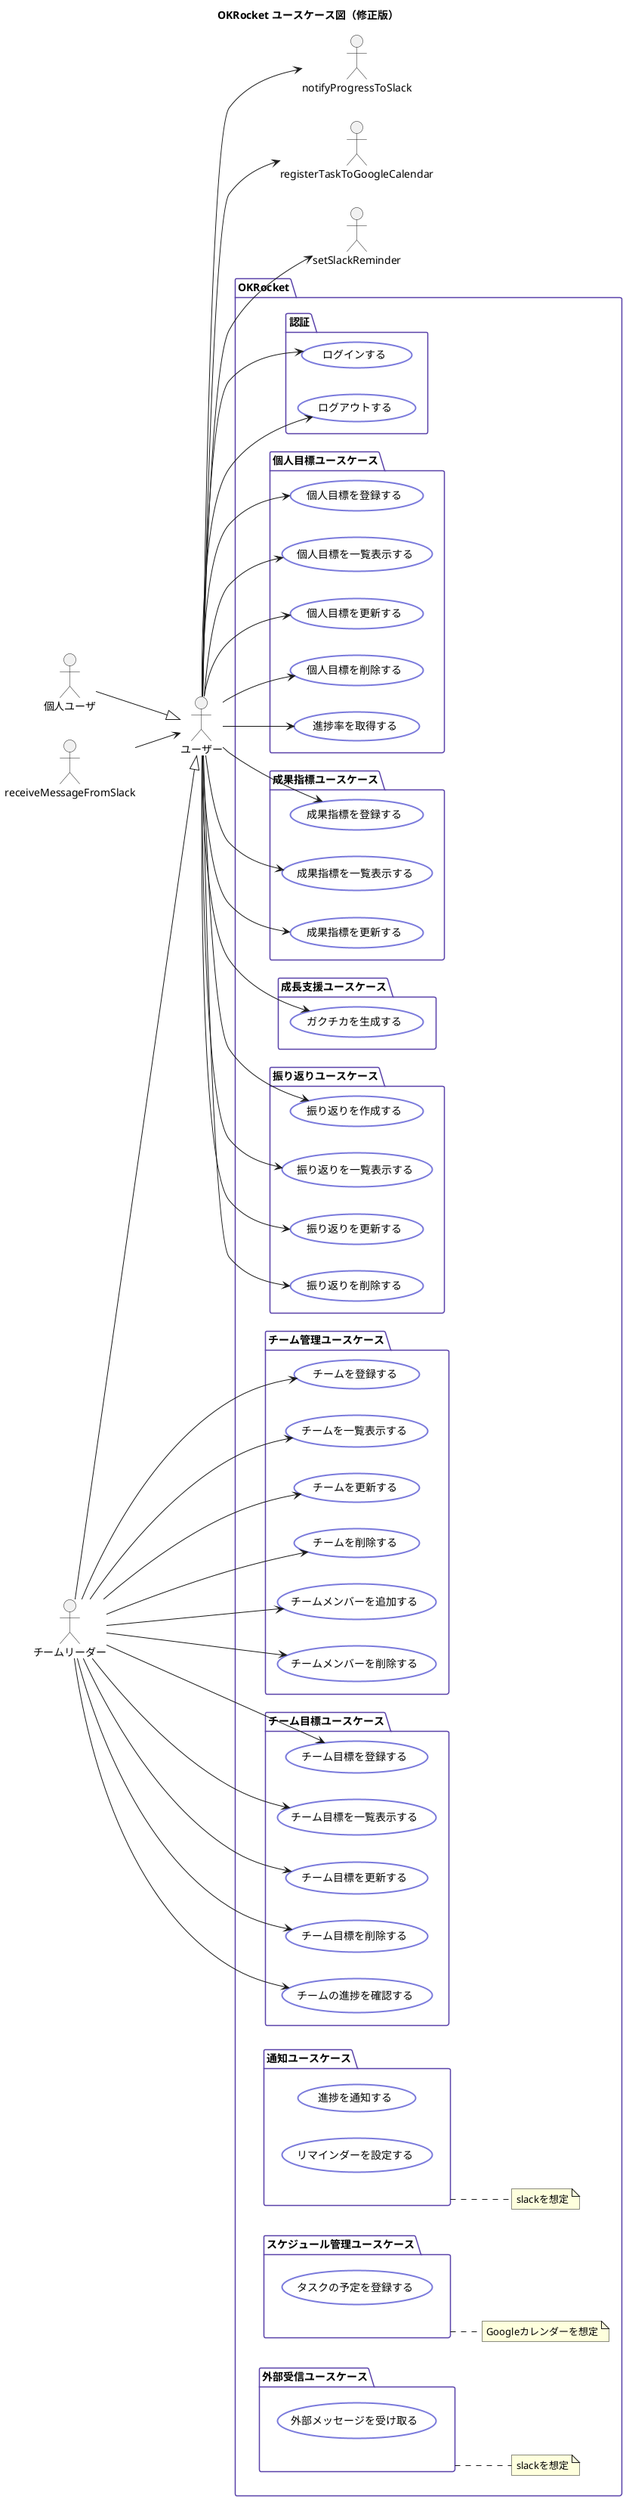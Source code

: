 @startuml
title OKRocket ユースケース図（修正版）

left to right direction

skinparam usecase {
  BackgroundColor #ffffff
  BorderColor #7a7adb
  FontColor #000000
  BorderThickness 2
}
skinparam package {
  BackgroundColor #ffffff
  BorderColor #5941a9
}

actor "ユーザー" as UserReader
actor "チームリーダー" as Admin
actor "個人ユーザ" as User

User --|> UserReader
Admin --|> UserReader

package "OKRocket" {
  package "認証" as AuthUsecase {
    usecase "ログインする" as login
    usecase "ログアウトする" as logout
  }

  package "個人目標ユースケース" as PersonalObjectiveUsease {
    usecase "個人目標を登録する" as createObjective
    usecase "個人目標を一覧表示する" as listObjectives
    usecase "個人目標を更新する" as updateObjective
    usecase "個人目標を削除する" as deleteObjective
    usecase "進捗率を取得する" as getProgressRate
  }

  package "成果指標ユースケース" as KeyResultUsecase {
    usecase "成果指標を登録する" as createKeyResult
    usecase "成果指標を一覧表示する" as listKeyResults
    usecase "成果指標を更新する" as updateKeyResult
  }

  package "チーム管理ユースケース" as TeamManagementUsecase {
    usecase "チームを登録する" as createTeam
    usecase "チームを一覧表示する" as listTeams
    usecase "チームを更新する" as updateTeam
    usecase "チームを削除する" as deleteTeam
    usecase "チームメンバーを追加する" as addTeamMember
    usecase "チームメンバーを削除する" as removeTeamMember
  }

  package "成長支援ユースケース" as GrowthSupportUsecase {
    usecase "ガクチカを生成する" as generateGakuchikaWithMile
  }

  package "振り返りユースケース" as ReflectionUsecases {
    usecase "振り返りを作成する" as createReflection
    usecase "振り返りを一覧表示する" as listReflections
    usecase "振り返りを更新する" as updateReflection
    usecase "振り返りを削除する" as deleteReflection
  }

  package "チーム目標ユースケース" as TeamObjectiveUsecase {
    usecase "チーム目標を登録する" as createTeamObjective
    usecase "チーム目標を一覧表示する" as listTeamObjectives
    usecase "チーム目標を更新する" as updateTeamObjective
    usecase "チーム目標を削除する" as deleteTeamObjective
    usecase "チームの進捗を確認する" as getTeamProgressRate
  }

  package "通知ユースケース" as NotifyUsecase {
    usecase "進捗を通知する" as NotifyProgress
    usecase "リマインダーを設定する" as SetTaskReminder
  }
  note right of NotifyUsecase
    slackを想定
  end note

  package "スケジュール管理ユースケース" as ScheduleUsecase {
    usecase "タスクの予定を登録する" as RegisterTaskSchedule
  }
  note right of ScheduleUsecase
    Googleカレンダーを想定
  end note

  package "外部受信ユースケース" as ReceiveUsecase {
    usecase "外部メッセージを受け取る" as ReceiveExternalMessage
  }
  note right of ReceiveUsecase
    slackを想定
  end note
}

UserReader --> login
UserReader --> logout
UserReader --> createObjective
UserReader --> listObjectives
UserReader --> updateObjective
UserReader --> deleteObjective
UserReader --> getProgressRate

UserReader --> createKeyResult
UserReader --> listKeyResults
UserReader --> updateKeyResult
UserReader --> generateGakuchikaWithMile
UserReader --> createReflection
UserReader --> listReflections
UserReader --> updateReflection
UserReader --> deleteReflection

Admin --> createTeamObjective
Admin --> listTeamObjectives
Admin --> updateTeamObjective
Admin --> deleteTeamObjective
Admin --> getTeamProgressRate
Admin --> addTeamMember
Admin --> removeTeamMember
Admin --> createTeam
Admin --> listTeams
Admin --> updateTeam
Admin --> deleteTeam

UserReader --> notifyProgressToSlack
UserReader --> registerTaskToGoogleCalendar
UserReader --> setSlackReminder
receiveMessageFromSlack --> UserReader

@enduml

